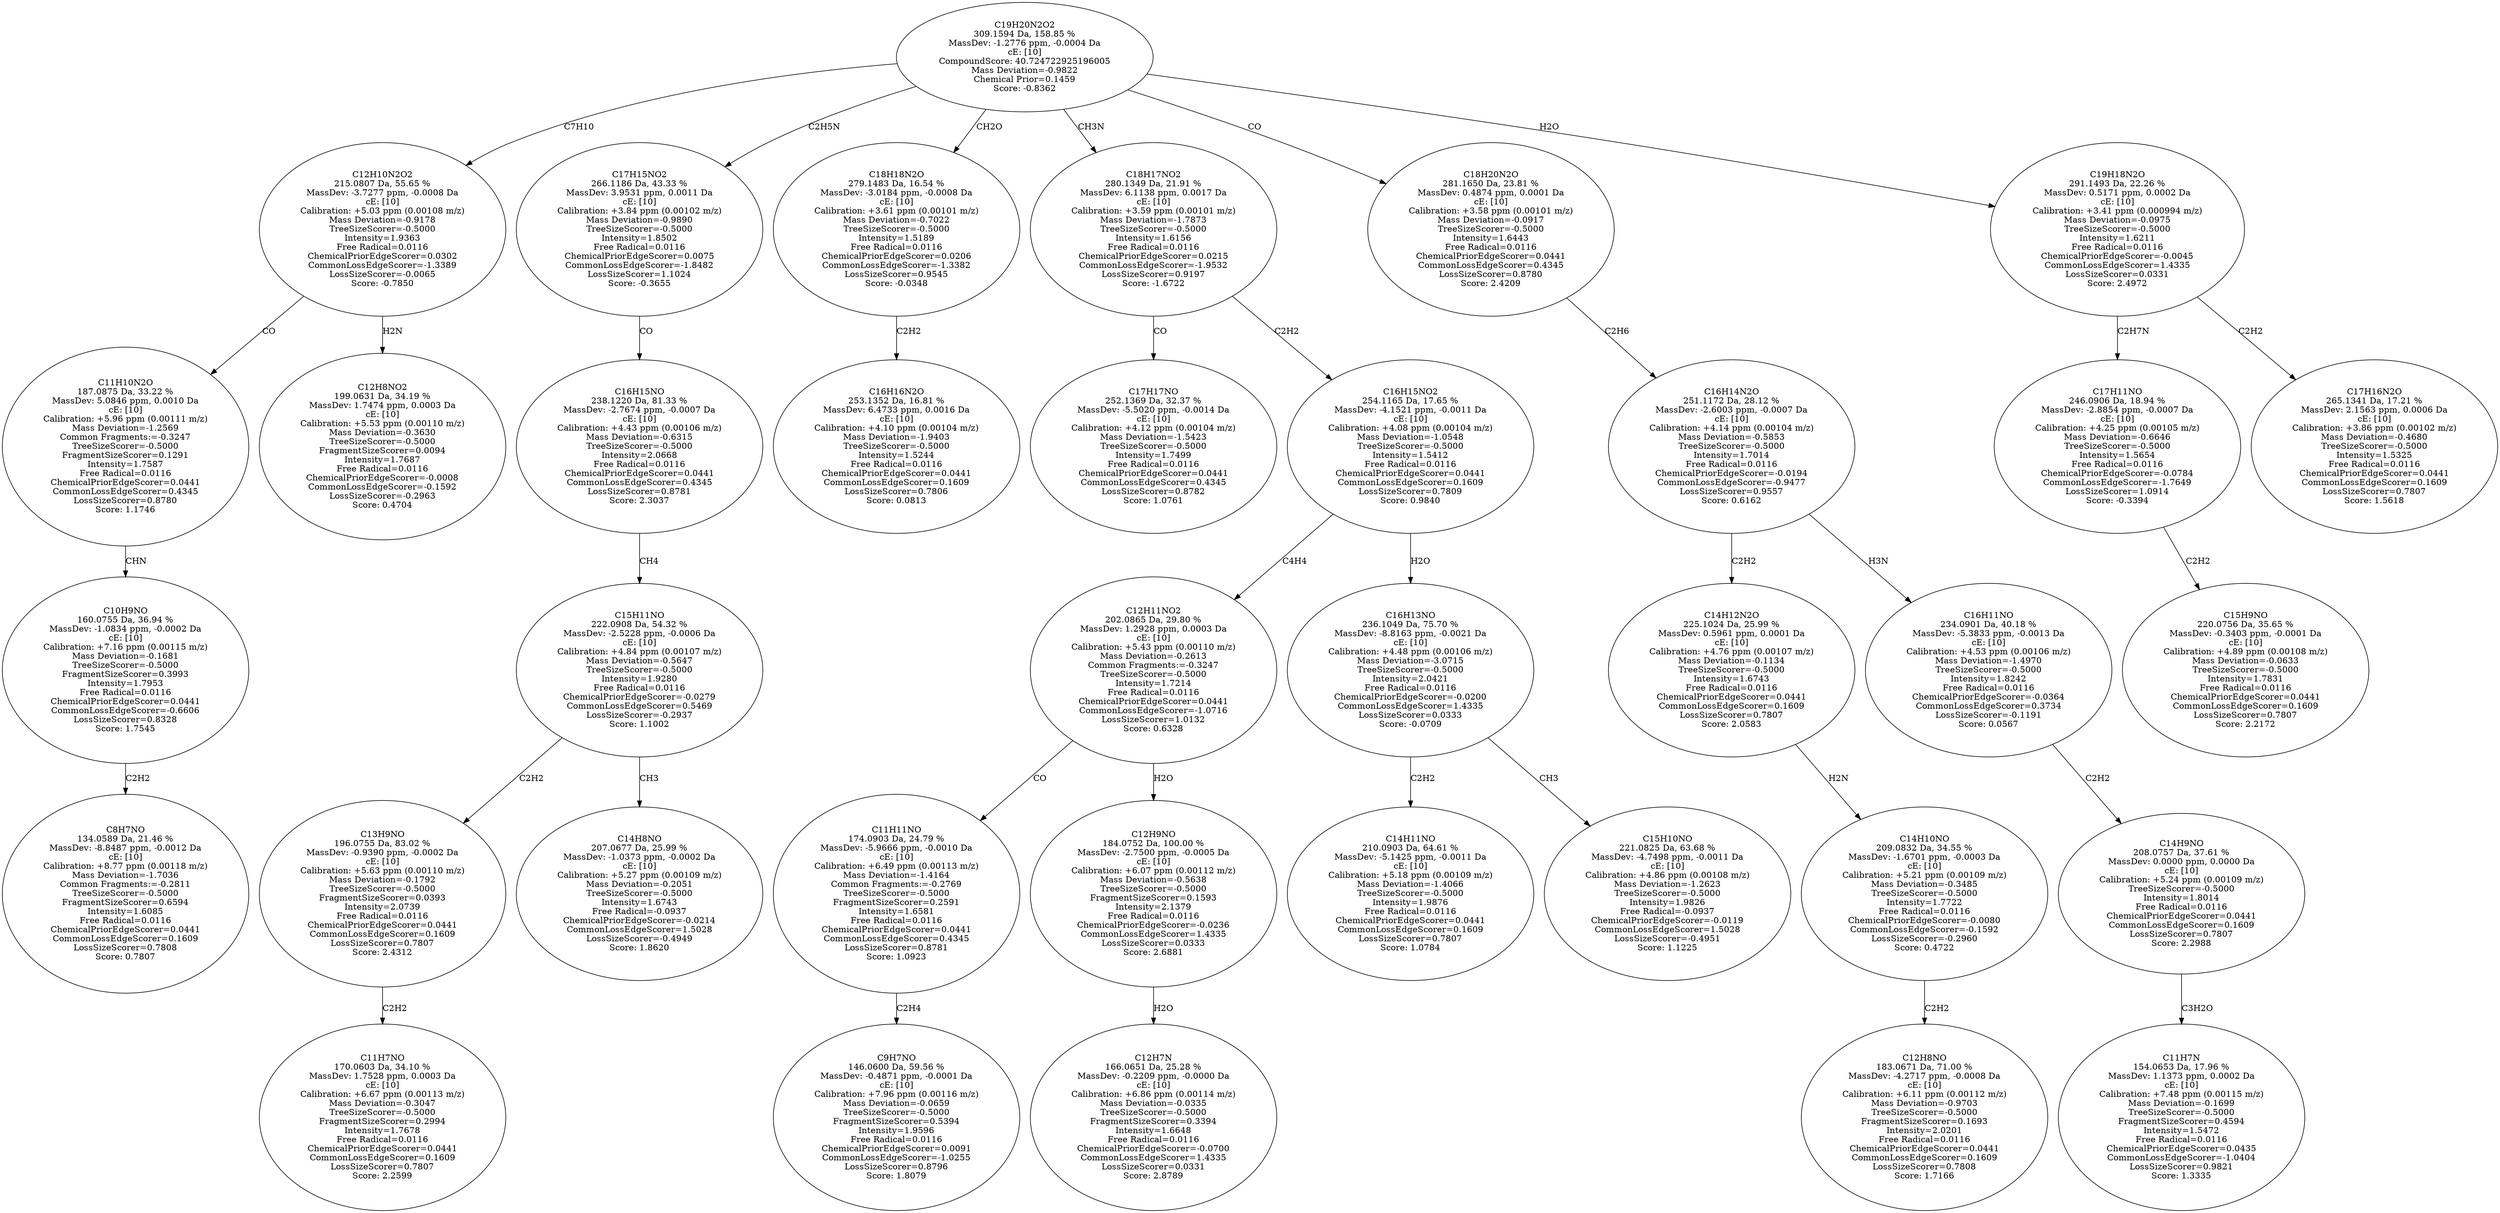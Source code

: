 strict digraph {
v1 [label="C8H7NO\n134.0589 Da, 21.46 %\nMassDev: -8.8487 ppm, -0.0012 Da\ncE: [10]\nCalibration: +8.77 ppm (0.00118 m/z)\nMass Deviation=-1.7036\nCommon Fragments:=-0.2811\nTreeSizeScorer=-0.5000\nFragmentSizeScorer=0.6594\nIntensity=1.6085\nFree Radical=0.0116\nChemicalPriorEdgeScorer=0.0441\nCommonLossEdgeScorer=0.1609\nLossSizeScorer=0.7808\nScore: 0.7807"];
v2 [label="C10H9NO\n160.0755 Da, 36.94 %\nMassDev: -1.0834 ppm, -0.0002 Da\ncE: [10]\nCalibration: +7.16 ppm (0.00115 m/z)\nMass Deviation=-0.1681\nTreeSizeScorer=-0.5000\nFragmentSizeScorer=0.3993\nIntensity=1.7953\nFree Radical=0.0116\nChemicalPriorEdgeScorer=0.0441\nCommonLossEdgeScorer=-0.6606\nLossSizeScorer=0.8328\nScore: 1.7545"];
v3 [label="C11H10N2O\n187.0875 Da, 33.22 %\nMassDev: 5.0846 ppm, 0.0010 Da\ncE: [10]\nCalibration: +5.96 ppm (0.00111 m/z)\nMass Deviation=-1.2569\nCommon Fragments:=-0.3247\nTreeSizeScorer=-0.5000\nFragmentSizeScorer=0.1291\nIntensity=1.7587\nFree Radical=0.0116\nChemicalPriorEdgeScorer=0.0441\nCommonLossEdgeScorer=0.4345\nLossSizeScorer=0.8780\nScore: 1.1746"];
v4 [label="C12H8NO2\n199.0631 Da, 34.19 %\nMassDev: 1.7474 ppm, 0.0003 Da\ncE: [10]\nCalibration: +5.53 ppm (0.00110 m/z)\nMass Deviation=-0.3630\nTreeSizeScorer=-0.5000\nFragmentSizeScorer=0.0094\nIntensity=1.7687\nFree Radical=0.0116\nChemicalPriorEdgeScorer=-0.0008\nCommonLossEdgeScorer=-0.1592\nLossSizeScorer=-0.2963\nScore: 0.4704"];
v5 [label="C12H10N2O2\n215.0807 Da, 55.65 %\nMassDev: -3.7277 ppm, -0.0008 Da\ncE: [10]\nCalibration: +5.03 ppm (0.00108 m/z)\nMass Deviation=-0.9178\nTreeSizeScorer=-0.5000\nIntensity=1.9363\nFree Radical=0.0116\nChemicalPriorEdgeScorer=0.0302\nCommonLossEdgeScorer=-1.3389\nLossSizeScorer=-0.0065\nScore: -0.7850"];
v6 [label="C11H7NO\n170.0603 Da, 34.10 %\nMassDev: 1.7528 ppm, 0.0003 Da\ncE: [10]\nCalibration: +6.67 ppm (0.00113 m/z)\nMass Deviation=-0.3047\nTreeSizeScorer=-0.5000\nFragmentSizeScorer=0.2994\nIntensity=1.7678\nFree Radical=0.0116\nChemicalPriorEdgeScorer=0.0441\nCommonLossEdgeScorer=0.1609\nLossSizeScorer=0.7807\nScore: 2.2599"];
v7 [label="C13H9NO\n196.0755 Da, 83.02 %\nMassDev: -0.9390 ppm, -0.0002 Da\ncE: [10]\nCalibration: +5.63 ppm (0.00110 m/z)\nMass Deviation=-0.1792\nTreeSizeScorer=-0.5000\nFragmentSizeScorer=0.0393\nIntensity=2.0739\nFree Radical=0.0116\nChemicalPriorEdgeScorer=0.0441\nCommonLossEdgeScorer=0.1609\nLossSizeScorer=0.7807\nScore: 2.4312"];
v8 [label="C14H8NO\n207.0677 Da, 25.99 %\nMassDev: -1.0373 ppm, -0.0002 Da\ncE: [10]\nCalibration: +5.27 ppm (0.00109 m/z)\nMass Deviation=-0.2051\nTreeSizeScorer=-0.5000\nIntensity=1.6743\nFree Radical=-0.0937\nChemicalPriorEdgeScorer=-0.0214\nCommonLossEdgeScorer=1.5028\nLossSizeScorer=-0.4949\nScore: 1.8620"];
v9 [label="C15H11NO\n222.0908 Da, 54.32 %\nMassDev: -2.5228 ppm, -0.0006 Da\ncE: [10]\nCalibration: +4.84 ppm (0.00107 m/z)\nMass Deviation=-0.5647\nTreeSizeScorer=-0.5000\nIntensity=1.9280\nFree Radical=0.0116\nChemicalPriorEdgeScorer=-0.0279\nCommonLossEdgeScorer=0.5469\nLossSizeScorer=-0.2937\nScore: 1.1002"];
v10 [label="C16H15NO\n238.1220 Da, 81.33 %\nMassDev: -2.7674 ppm, -0.0007 Da\ncE: [10]\nCalibration: +4.43 ppm (0.00106 m/z)\nMass Deviation=-0.6315\nTreeSizeScorer=-0.5000\nIntensity=2.0668\nFree Radical=0.0116\nChemicalPriorEdgeScorer=0.0441\nCommonLossEdgeScorer=0.4345\nLossSizeScorer=0.8781\nScore: 2.3037"];
v11 [label="C17H15NO2\n266.1186 Da, 43.33 %\nMassDev: 3.9531 ppm, 0.0011 Da\ncE: [10]\nCalibration: +3.84 ppm (0.00102 m/z)\nMass Deviation=-0.9890\nTreeSizeScorer=-0.5000\nIntensity=1.8502\nFree Radical=0.0116\nChemicalPriorEdgeScorer=0.0075\nCommonLossEdgeScorer=-1.8482\nLossSizeScorer=1.1024\nScore: -0.3655"];
v12 [label="C16H16N2O\n253.1352 Da, 16.81 %\nMassDev: 6.4733 ppm, 0.0016 Da\ncE: [10]\nCalibration: +4.10 ppm (0.00104 m/z)\nMass Deviation=-1.9403\nTreeSizeScorer=-0.5000\nIntensity=1.5244\nFree Radical=0.0116\nChemicalPriorEdgeScorer=0.0441\nCommonLossEdgeScorer=0.1609\nLossSizeScorer=0.7806\nScore: 0.0813"];
v13 [label="C18H18N2O\n279.1483 Da, 16.54 %\nMassDev: -3.0184 ppm, -0.0008 Da\ncE: [10]\nCalibration: +3.61 ppm (0.00101 m/z)\nMass Deviation=-0.7022\nTreeSizeScorer=-0.5000\nIntensity=1.5189\nFree Radical=0.0116\nChemicalPriorEdgeScorer=0.0206\nCommonLossEdgeScorer=-1.3382\nLossSizeScorer=0.9545\nScore: -0.0348"];
v14 [label="C17H17NO\n252.1369 Da, 32.37 %\nMassDev: -5.5020 ppm, -0.0014 Da\ncE: [10]\nCalibration: +4.12 ppm (0.00104 m/z)\nMass Deviation=-1.5423\nTreeSizeScorer=-0.5000\nIntensity=1.7499\nFree Radical=0.0116\nChemicalPriorEdgeScorer=0.0441\nCommonLossEdgeScorer=0.4345\nLossSizeScorer=0.8782\nScore: 1.0761"];
v15 [label="C9H7NO\n146.0600 Da, 59.56 %\nMassDev: -0.4871 ppm, -0.0001 Da\ncE: [10]\nCalibration: +7.96 ppm (0.00116 m/z)\nMass Deviation=-0.0659\nTreeSizeScorer=-0.5000\nFragmentSizeScorer=0.5394\nIntensity=1.9596\nFree Radical=0.0116\nChemicalPriorEdgeScorer=0.0091\nCommonLossEdgeScorer=-1.0255\nLossSizeScorer=0.8796\nScore: 1.8079"];
v16 [label="C11H11NO\n174.0903 Da, 24.79 %\nMassDev: -5.9666 ppm, -0.0010 Da\ncE: [10]\nCalibration: +6.49 ppm (0.00113 m/z)\nMass Deviation=-1.4164\nCommon Fragments:=-0.2769\nTreeSizeScorer=-0.5000\nFragmentSizeScorer=0.2591\nIntensity=1.6581\nFree Radical=0.0116\nChemicalPriorEdgeScorer=0.0441\nCommonLossEdgeScorer=0.4345\nLossSizeScorer=0.8781\nScore: 1.0923"];
v17 [label="C12H7N\n166.0651 Da, 25.28 %\nMassDev: -0.2209 ppm, -0.0000 Da\ncE: [10]\nCalibration: +6.86 ppm (0.00114 m/z)\nMass Deviation=-0.0335\nTreeSizeScorer=-0.5000\nFragmentSizeScorer=0.3394\nIntensity=1.6648\nFree Radical=0.0116\nChemicalPriorEdgeScorer=-0.0700\nCommonLossEdgeScorer=1.4335\nLossSizeScorer=0.0331\nScore: 2.8789"];
v18 [label="C12H9NO\n184.0752 Da, 100.00 %\nMassDev: -2.7500 ppm, -0.0005 Da\ncE: [10]\nCalibration: +6.07 ppm (0.00112 m/z)\nMass Deviation=-0.5638\nTreeSizeScorer=-0.5000\nFragmentSizeScorer=0.1593\nIntensity=2.1379\nFree Radical=0.0116\nChemicalPriorEdgeScorer=-0.0236\nCommonLossEdgeScorer=1.4335\nLossSizeScorer=0.0333\nScore: 2.6881"];
v19 [label="C12H11NO2\n202.0865 Da, 29.80 %\nMassDev: 1.2928 ppm, 0.0003 Da\ncE: [10]\nCalibration: +5.43 ppm (0.00110 m/z)\nMass Deviation=-0.2613\nCommon Fragments:=-0.3247\nTreeSizeScorer=-0.5000\nIntensity=1.7214\nFree Radical=0.0116\nChemicalPriorEdgeScorer=0.0441\nCommonLossEdgeScorer=-1.0716\nLossSizeScorer=1.0132\nScore: 0.6328"];
v20 [label="C14H11NO\n210.0903 Da, 64.61 %\nMassDev: -5.1425 ppm, -0.0011 Da\ncE: [10]\nCalibration: +5.18 ppm (0.00109 m/z)\nMass Deviation=-1.4066\nTreeSizeScorer=-0.5000\nIntensity=1.9876\nFree Radical=0.0116\nChemicalPriorEdgeScorer=0.0441\nCommonLossEdgeScorer=0.1609\nLossSizeScorer=0.7807\nScore: 1.0784"];
v21 [label="C15H10NO\n221.0825 Da, 63.68 %\nMassDev: -4.7498 ppm, -0.0011 Da\ncE: [10]\nCalibration: +4.86 ppm (0.00108 m/z)\nMass Deviation=-1.2623\nTreeSizeScorer=-0.5000\nIntensity=1.9826\nFree Radical=-0.0937\nChemicalPriorEdgeScorer=-0.0119\nCommonLossEdgeScorer=1.5028\nLossSizeScorer=-0.4951\nScore: 1.1225"];
v22 [label="C16H13NO\n236.1049 Da, 75.70 %\nMassDev: -8.8163 ppm, -0.0021 Da\ncE: [10]\nCalibration: +4.48 ppm (0.00106 m/z)\nMass Deviation=-3.0715\nTreeSizeScorer=-0.5000\nIntensity=2.0421\nFree Radical=0.0116\nChemicalPriorEdgeScorer=-0.0200\nCommonLossEdgeScorer=1.4335\nLossSizeScorer=0.0333\nScore: -0.0709"];
v23 [label="C16H15NO2\n254.1165 Da, 17.65 %\nMassDev: -4.1521 ppm, -0.0011 Da\ncE: [10]\nCalibration: +4.08 ppm (0.00104 m/z)\nMass Deviation=-1.0548\nTreeSizeScorer=-0.5000\nIntensity=1.5412\nFree Radical=0.0116\nChemicalPriorEdgeScorer=0.0441\nCommonLossEdgeScorer=0.1609\nLossSizeScorer=0.7809\nScore: 0.9840"];
v24 [label="C18H17NO2\n280.1349 Da, 21.91 %\nMassDev: 6.1138 ppm, 0.0017 Da\ncE: [10]\nCalibration: +3.59 ppm (0.00101 m/z)\nMass Deviation=-1.7873\nTreeSizeScorer=-0.5000\nIntensity=1.6156\nFree Radical=0.0116\nChemicalPriorEdgeScorer=0.0215\nCommonLossEdgeScorer=-1.9532\nLossSizeScorer=0.9197\nScore: -1.6722"];
v25 [label="C12H8NO\n183.0671 Da, 71.00 %\nMassDev: -4.2717 ppm, -0.0008 Da\ncE: [10]\nCalibration: +6.11 ppm (0.00112 m/z)\nMass Deviation=-0.9703\nTreeSizeScorer=-0.5000\nFragmentSizeScorer=0.1693\nIntensity=2.0201\nFree Radical=0.0116\nChemicalPriorEdgeScorer=0.0441\nCommonLossEdgeScorer=0.1609\nLossSizeScorer=0.7808\nScore: 1.7166"];
v26 [label="C14H10NO\n209.0832 Da, 34.55 %\nMassDev: -1.6701 ppm, -0.0003 Da\ncE: [10]\nCalibration: +5.21 ppm (0.00109 m/z)\nMass Deviation=-0.3485\nTreeSizeScorer=-0.5000\nIntensity=1.7722\nFree Radical=0.0116\nChemicalPriorEdgeScorer=-0.0080\nCommonLossEdgeScorer=-0.1592\nLossSizeScorer=-0.2960\nScore: 0.4722"];
v27 [label="C14H12N2O\n225.1024 Da, 25.99 %\nMassDev: 0.5961 ppm, 0.0001 Da\ncE: [10]\nCalibration: +4.76 ppm (0.00107 m/z)\nMass Deviation=-0.1134\nTreeSizeScorer=-0.5000\nIntensity=1.6743\nFree Radical=0.0116\nChemicalPriorEdgeScorer=0.0441\nCommonLossEdgeScorer=0.1609\nLossSizeScorer=0.7807\nScore: 2.0583"];
v28 [label="C11H7N\n154.0653 Da, 17.96 %\nMassDev: 1.1373 ppm, 0.0002 Da\ncE: [10]\nCalibration: +7.48 ppm (0.00115 m/z)\nMass Deviation=-0.1699\nTreeSizeScorer=-0.5000\nFragmentSizeScorer=0.4594\nIntensity=1.5472\nFree Radical=0.0116\nChemicalPriorEdgeScorer=0.0435\nCommonLossEdgeScorer=-1.0404\nLossSizeScorer=0.9821\nScore: 1.3335"];
v29 [label="C14H9NO\n208.0757 Da, 37.61 %\nMassDev: 0.0000 ppm, 0.0000 Da\ncE: [10]\nCalibration: +5.24 ppm (0.00109 m/z)\nTreeSizeScorer=-0.5000\nIntensity=1.8014\nFree Radical=0.0116\nChemicalPriorEdgeScorer=0.0441\nCommonLossEdgeScorer=0.1609\nLossSizeScorer=0.7807\nScore: 2.2988"];
v30 [label="C16H11NO\n234.0901 Da, 40.18 %\nMassDev: -5.3833 ppm, -0.0013 Da\ncE: [10]\nCalibration: +4.53 ppm (0.00106 m/z)\nMass Deviation=-1.4970\nTreeSizeScorer=-0.5000\nIntensity=1.8242\nFree Radical=0.0116\nChemicalPriorEdgeScorer=-0.0364\nCommonLossEdgeScorer=0.3734\nLossSizeScorer=-0.1191\nScore: 0.0567"];
v31 [label="C16H14N2O\n251.1172 Da, 28.12 %\nMassDev: -2.6003 ppm, -0.0007 Da\ncE: [10]\nCalibration: +4.14 ppm (0.00104 m/z)\nMass Deviation=-0.5853\nTreeSizeScorer=-0.5000\nIntensity=1.7014\nFree Radical=0.0116\nChemicalPriorEdgeScorer=-0.0194\nCommonLossEdgeScorer=-0.9477\nLossSizeScorer=0.9557\nScore: 0.6162"];
v32 [label="C18H20N2O\n281.1650 Da, 23.81 %\nMassDev: 0.4874 ppm, 0.0001 Da\ncE: [10]\nCalibration: +3.58 ppm (0.00101 m/z)\nMass Deviation=-0.0917\nTreeSizeScorer=-0.5000\nIntensity=1.6443\nFree Radical=0.0116\nChemicalPriorEdgeScorer=0.0441\nCommonLossEdgeScorer=0.4345\nLossSizeScorer=0.8780\nScore: 2.4209"];
v33 [label="C15H9NO\n220.0756 Da, 35.65 %\nMassDev: -0.3403 ppm, -0.0001 Da\ncE: [10]\nCalibration: +4.89 ppm (0.00108 m/z)\nMass Deviation=-0.0633\nTreeSizeScorer=-0.5000\nIntensity=1.7831\nFree Radical=0.0116\nChemicalPriorEdgeScorer=0.0441\nCommonLossEdgeScorer=0.1609\nLossSizeScorer=0.7807\nScore: 2.2172"];
v34 [label="C17H11NO\n246.0906 Da, 18.94 %\nMassDev: -2.8854 ppm, -0.0007 Da\ncE: [10]\nCalibration: +4.25 ppm (0.00105 m/z)\nMass Deviation=-0.6646\nTreeSizeScorer=-0.5000\nIntensity=1.5654\nFree Radical=0.0116\nChemicalPriorEdgeScorer=-0.0784\nCommonLossEdgeScorer=-1.7649\nLossSizeScorer=1.0914\nScore: -0.3394"];
v35 [label="C17H16N2O\n265.1341 Da, 17.21 %\nMassDev: 2.1563 ppm, 0.0006 Da\ncE: [10]\nCalibration: +3.86 ppm (0.00102 m/z)\nMass Deviation=-0.4680\nTreeSizeScorer=-0.5000\nIntensity=1.5325\nFree Radical=0.0116\nChemicalPriorEdgeScorer=0.0441\nCommonLossEdgeScorer=0.1609\nLossSizeScorer=0.7807\nScore: 1.5618"];
v36 [label="C19H18N2O\n291.1493 Da, 22.26 %\nMassDev: 0.5171 ppm, 0.0002 Da\ncE: [10]\nCalibration: +3.41 ppm (0.000994 m/z)\nMass Deviation=-0.0975\nTreeSizeScorer=-0.5000\nIntensity=1.6211\nFree Radical=0.0116\nChemicalPriorEdgeScorer=-0.0045\nCommonLossEdgeScorer=1.4335\nLossSizeScorer=0.0331\nScore: 2.4972"];
v37 [label="C19H20N2O2\n309.1594 Da, 158.85 %\nMassDev: -1.2776 ppm, -0.0004 Da\ncE: [10]\nCompoundScore: 40.724722925196005\nMass Deviation=-0.9822\nChemical Prior=0.1459\nScore: -0.8362"];
v2 -> v1 [label="C2H2"];
v3 -> v2 [label="CHN"];
v5 -> v3 [label="CO"];
v5 -> v4 [label="H2N"];
v37 -> v5 [label="C7H10"];
v7 -> v6 [label="C2H2"];
v9 -> v7 [label="C2H2"];
v9 -> v8 [label="CH3"];
v10 -> v9 [label="CH4"];
v11 -> v10 [label="CO"];
v37 -> v11 [label="C2H5N"];
v13 -> v12 [label="C2H2"];
v37 -> v13 [label="CH2O"];
v24 -> v14 [label="CO"];
v16 -> v15 [label="C2H4"];
v19 -> v16 [label="CO"];
v18 -> v17 [label="H2O"];
v19 -> v18 [label="H2O"];
v23 -> v19 [label="C4H4"];
v22 -> v20 [label="C2H2"];
v22 -> v21 [label="CH3"];
v23 -> v22 [label="H2O"];
v24 -> v23 [label="C2H2"];
v37 -> v24 [label="CH3N"];
v26 -> v25 [label="C2H2"];
v27 -> v26 [label="H2N"];
v31 -> v27 [label="C2H2"];
v29 -> v28 [label="C3H2O"];
v30 -> v29 [label="C2H2"];
v31 -> v30 [label="H3N"];
v32 -> v31 [label="C2H6"];
v37 -> v32 [label="CO"];
v34 -> v33 [label="C2H2"];
v36 -> v34 [label="C2H7N"];
v36 -> v35 [label="C2H2"];
v37 -> v36 [label="H2O"];
}